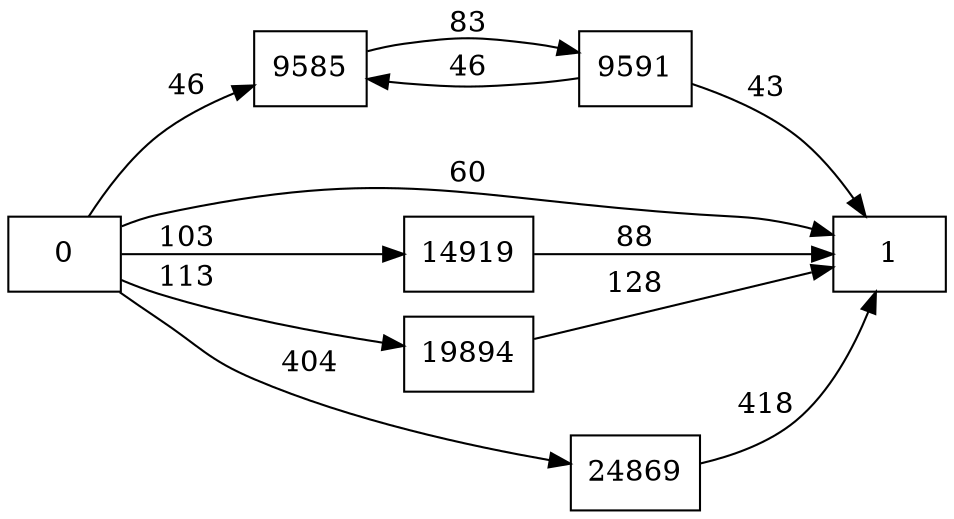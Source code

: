 digraph {
	graph [rankdir=LR]
	node [shape=rectangle]
	9585 -> 9591 [label=83]
	9591 -> 9585 [label=46]
	9591 -> 1 [label=43]
	14919 -> 1 [label=88]
	19894 -> 1 [label=128]
	24869 -> 1 [label=418]
	0 -> 1 [label=60]
	0 -> 9585 [label=46]
	0 -> 14919 [label=103]
	0 -> 19894 [label=113]
	0 -> 24869 [label=404]
}

